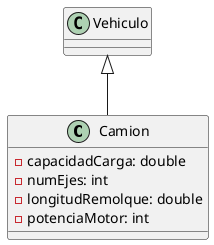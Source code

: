 @startuml
class Camion extends Vehiculo {
    - capacidadCarga: double
    - numEjes: int
    - longitudRemolque: double
    - potenciaMotor: int
}
@enduml
